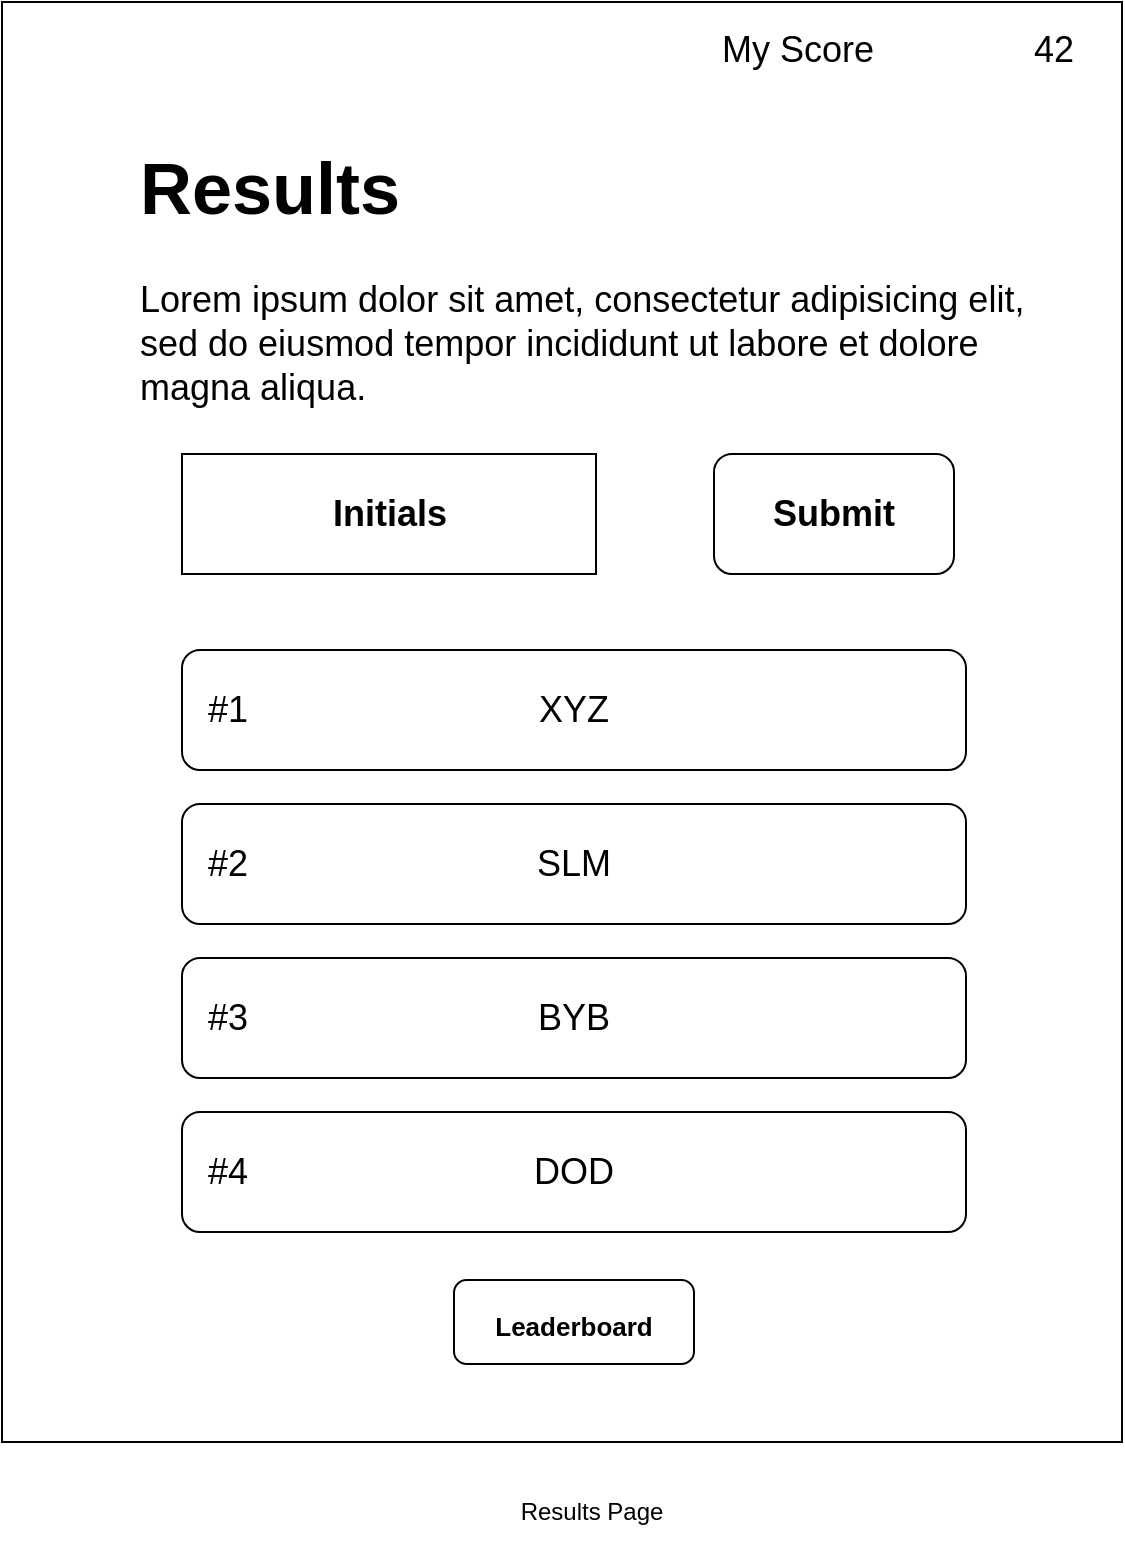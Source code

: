 <mxfile version="16.5.1" type="device"><diagram id="YJbVlOaPb4-M5HWd7XC4" name="Page-1"><mxGraphModel dx="1102" dy="865" grid="1" gridSize="7" guides="1" tooltips="1" connect="1" arrows="1" fold="1" page="1" pageScale="1" pageWidth="850" pageHeight="1100" math="0" shadow="0"><root><mxCell id="0"/><mxCell id="1" parent="0"/><mxCell id="m-GuL3f8GLA5ZSjqdcA6-3" value="" style="rounded=0;whiteSpace=wrap;html=1;direction=south;" parent="1" vertex="1"><mxGeometry x="120" y="40" width="560" height="720" as="geometry"/></mxCell><mxCell id="o0eyGRFBi1Oj6tqqqR8K-1" value="Results Page" style="text;html=1;strokeColor=none;fillColor=none;align=center;verticalAlign=middle;whiteSpace=wrap;rounded=0;" parent="1" vertex="1"><mxGeometry x="350" y="780" width="130" height="30" as="geometry"/></mxCell><mxCell id="o0eyGRFBi1Oj6tqqqR8K-23" value="My Score" style="text;html=1;strokeColor=none;fillColor=none;align=center;verticalAlign=middle;whiteSpace=wrap;rounded=0;fontSize=18;" parent="1" vertex="1"><mxGeometry x="462" y="49" width="112" height="30" as="geometry"/></mxCell><mxCell id="o0eyGRFBi1Oj6tqqqR8K-24" value="42" style="text;html=1;strokeColor=none;fillColor=none;align=center;verticalAlign=middle;whiteSpace=wrap;rounded=0;fontSize=18;" parent="1" vertex="1"><mxGeometry x="616" y="49" width="60" height="30" as="geometry"/></mxCell><mxCell id="o0eyGRFBi1Oj6tqqqR8K-25" value="&lt;h1&gt;Results&lt;/h1&gt;&lt;p&gt;Lorem ipsum dolor sit amet, consectetur adipisicing elit, sed do eiusmod tempor incididunt ut labore et dolore magna aliqua.&lt;/p&gt;" style="text;html=1;strokeColor=none;fillColor=none;spacing=5;spacingTop=-20;whiteSpace=wrap;overflow=hidden;rounded=0;fontSize=18;" parent="1" vertex="1"><mxGeometry x="184" y="98" width="462" height="175" as="geometry"/></mxCell><mxCell id="o0eyGRFBi1Oj6tqqqR8K-26" value="XYZ" style="rounded=1;whiteSpace=wrap;html=1;fontSize=18;" parent="1" vertex="1"><mxGeometry x="210" y="364" width="392" height="60" as="geometry"/></mxCell><mxCell id="o0eyGRFBi1Oj6tqqqR8K-27" value="SLM" style="rounded=1;whiteSpace=wrap;html=1;fontSize=18;" parent="1" vertex="1"><mxGeometry x="210" y="441" width="392" height="60" as="geometry"/></mxCell><mxCell id="o0eyGRFBi1Oj6tqqqR8K-28" value="BYB" style="rounded=1;whiteSpace=wrap;html=1;fontSize=18;" parent="1" vertex="1"><mxGeometry x="210" y="518" width="392" height="60" as="geometry"/></mxCell><mxCell id="o0eyGRFBi1Oj6tqqqR8K-29" value="DOD" style="rounded=1;whiteSpace=wrap;html=1;fontSize=18;" parent="1" vertex="1"><mxGeometry x="210" y="595" width="392" height="60" as="geometry"/></mxCell><mxCell id="o0eyGRFBi1Oj6tqqqR8K-30" value="#1" style="text;html=1;strokeColor=none;fillColor=none;align=center;verticalAlign=middle;whiteSpace=wrap;rounded=0;fontSize=18;" parent="1" vertex="1"><mxGeometry x="203" y="379" width="60" height="30" as="geometry"/></mxCell><mxCell id="o0eyGRFBi1Oj6tqqqR8K-31" value="#2" style="text;html=1;strokeColor=none;fillColor=none;align=center;verticalAlign=middle;whiteSpace=wrap;rounded=0;fontSize=18;" parent="1" vertex="1"><mxGeometry x="203" y="456" width="60" height="30" as="geometry"/></mxCell><mxCell id="o0eyGRFBi1Oj6tqqqR8K-32" value="#3" style="text;html=1;strokeColor=none;fillColor=none;align=center;verticalAlign=middle;whiteSpace=wrap;rounded=0;fontSize=18;" parent="1" vertex="1"><mxGeometry x="203" y="533" width="60" height="30" as="geometry"/></mxCell><mxCell id="o0eyGRFBi1Oj6tqqqR8K-33" value="#4" style="text;html=1;strokeColor=none;fillColor=none;align=center;verticalAlign=middle;whiteSpace=wrap;rounded=0;fontSize=18;" parent="1" vertex="1"><mxGeometry x="203" y="610" width="60" height="30" as="geometry"/></mxCell><mxCell id="o0eyGRFBi1Oj6tqqqR8K-34" value="&lt;b&gt;Submit&lt;/b&gt;" style="rounded=1;whiteSpace=wrap;html=1;fontSize=18;" parent="1" vertex="1"><mxGeometry x="476" y="266" width="120" height="60" as="geometry"/></mxCell><mxCell id="o0eyGRFBi1Oj6tqqqR8K-41" value="" style="rounded=0;whiteSpace=wrap;html=1;fontSize=11;" parent="1" vertex="1"><mxGeometry x="210" y="266" width="207" height="60" as="geometry"/></mxCell><mxCell id="o0eyGRFBi1Oj6tqqqR8K-42" value="&lt;font style=&quot;font-size: 18px&quot;&gt;&lt;b&gt;Initials&lt;/b&gt;&lt;/font&gt;" style="text;html=1;strokeColor=none;fillColor=none;align=center;verticalAlign=middle;whiteSpace=wrap;rounded=0;fontSize=11;" parent="1" vertex="1"><mxGeometry x="283.5" y="281" width="60" height="30" as="geometry"/></mxCell><mxCell id="vVbatL0R1aYVRV86Igcb-1" value="" style="rounded=1;whiteSpace=wrap;html=1;" vertex="1" parent="1"><mxGeometry x="346" y="679" width="120" height="42" as="geometry"/></mxCell><mxCell id="vVbatL0R1aYVRV86Igcb-2" value="&lt;b&gt;&lt;font style=&quot;font-size: 13px&quot;&gt;Leaderboard&lt;/font&gt;&lt;/b&gt;" style="text;html=1;strokeColor=none;fillColor=none;align=center;verticalAlign=middle;whiteSpace=wrap;rounded=0;" vertex="1" parent="1"><mxGeometry x="376" y="686" width="60" height="31" as="geometry"/></mxCell></root></mxGraphModel></diagram></mxfile>